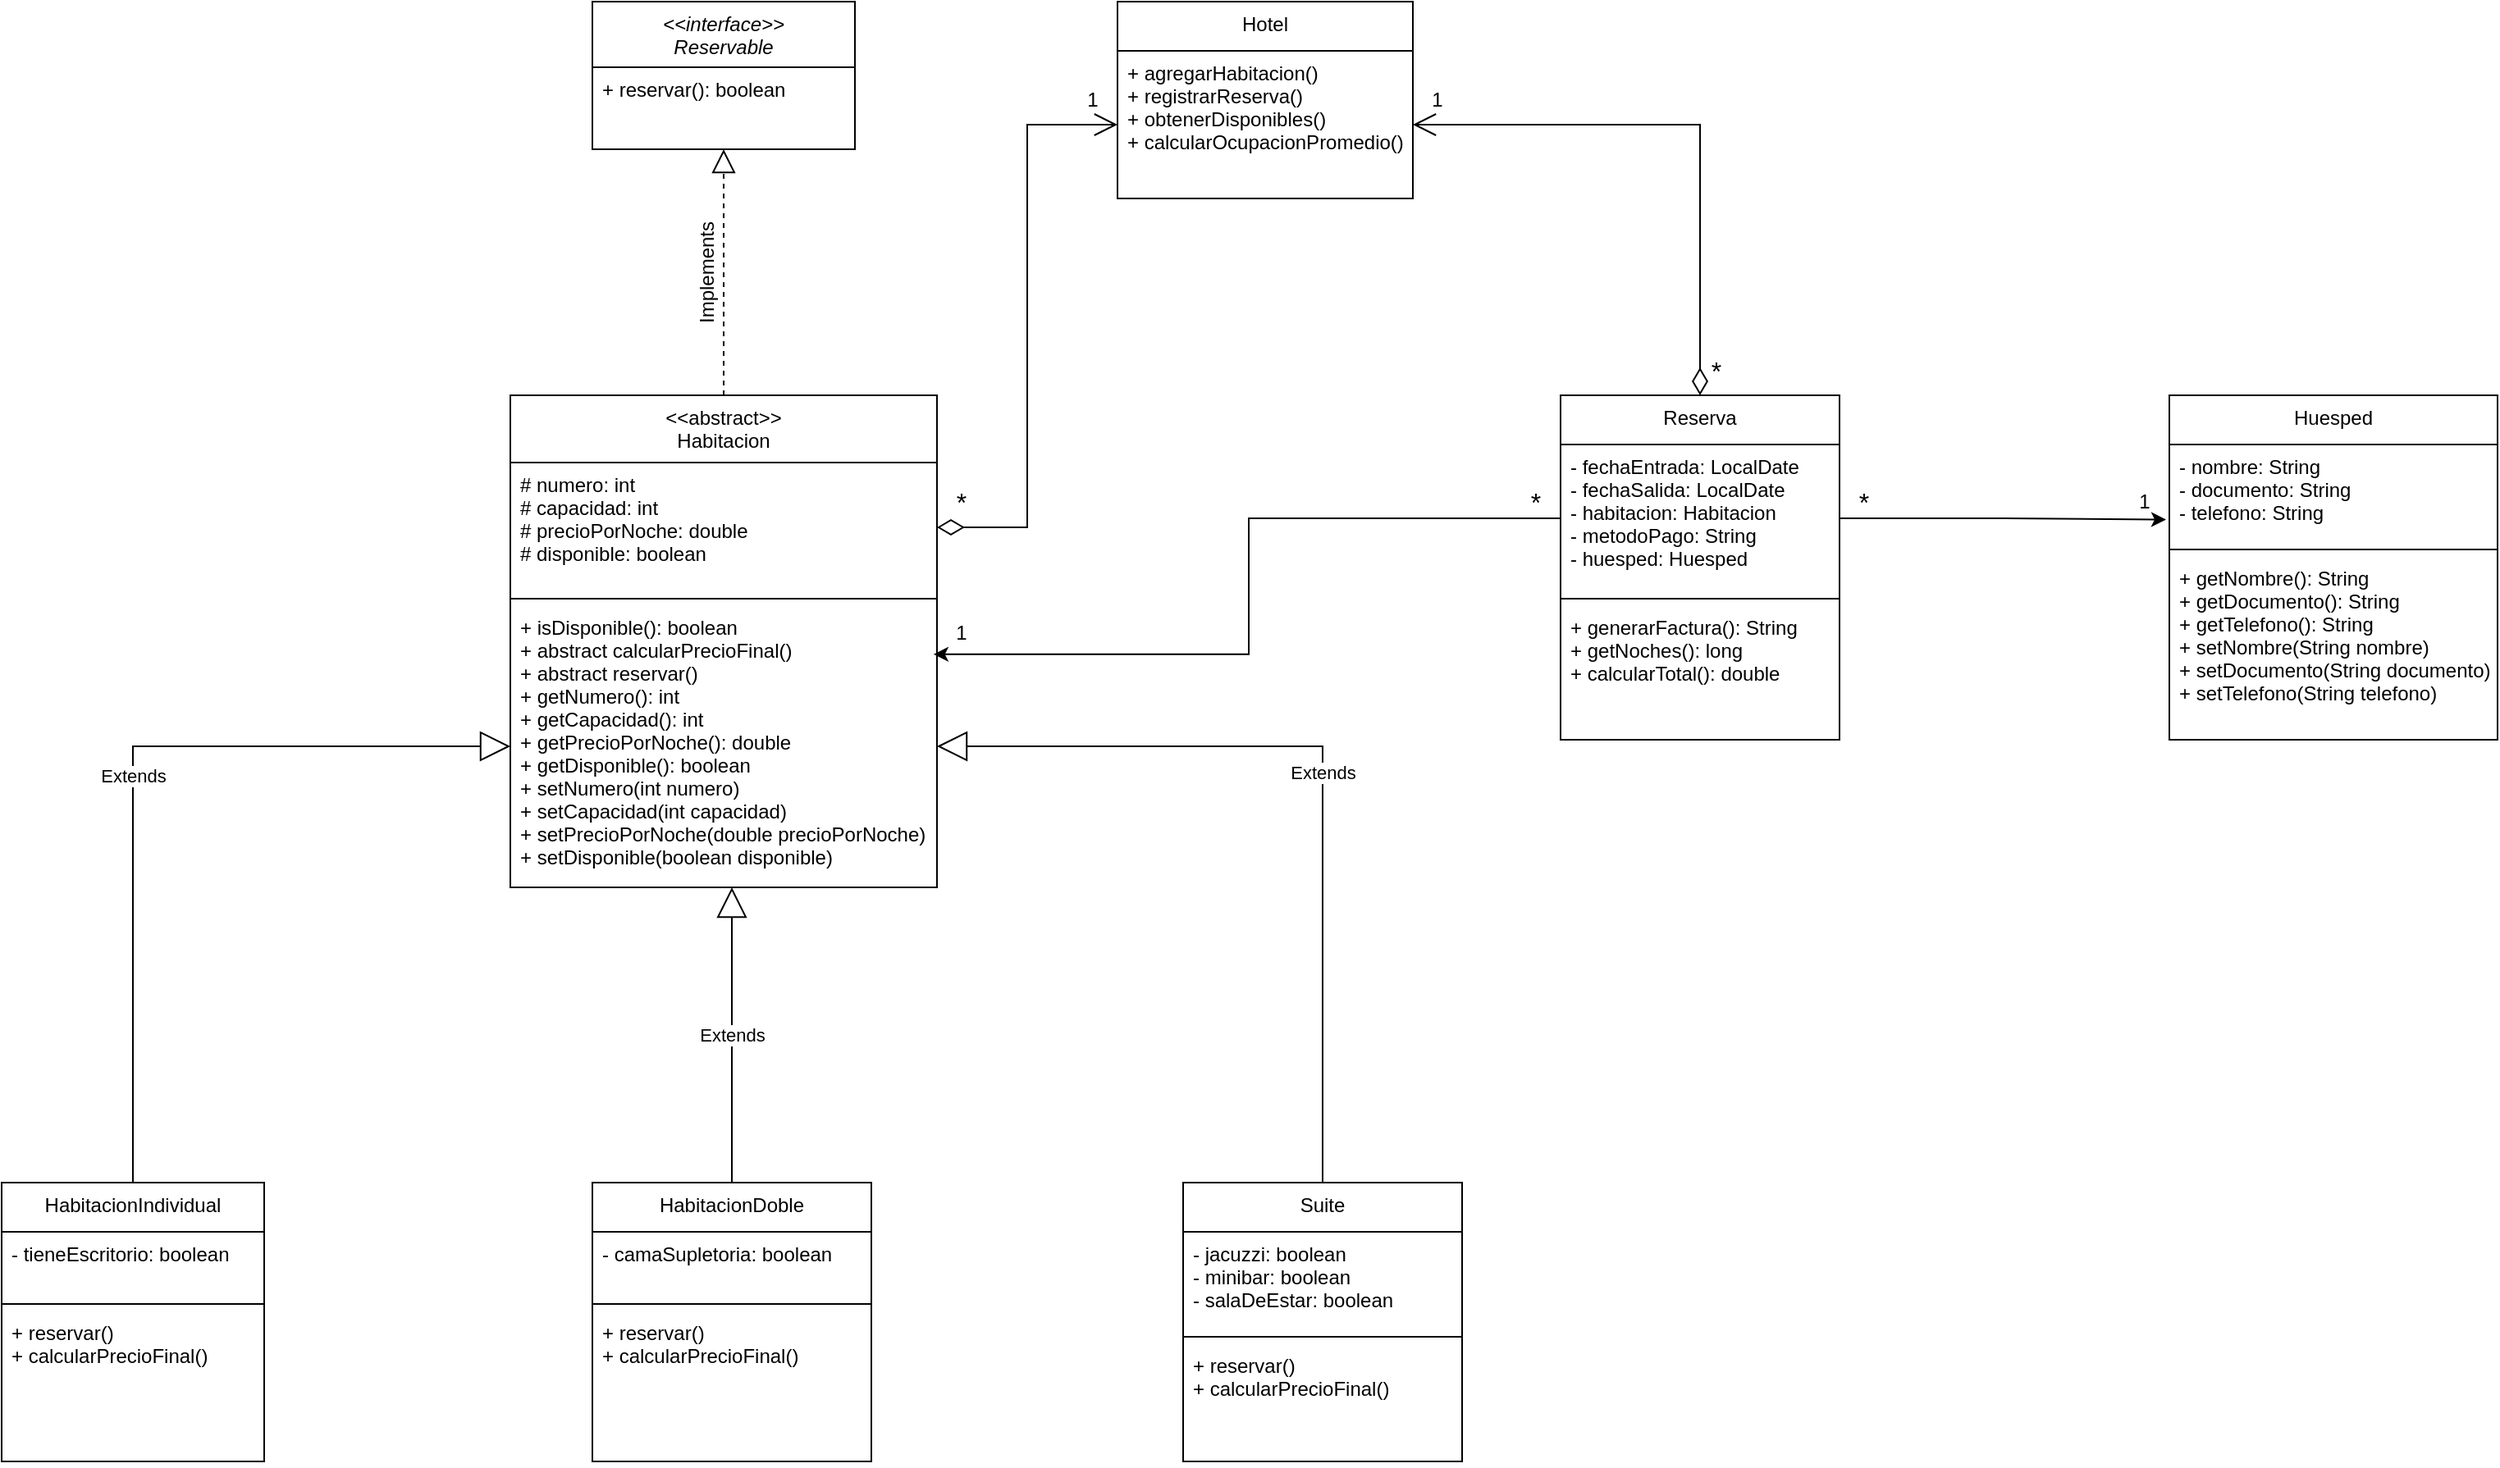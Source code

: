 <mxfile version="26.1.1">
  <diagram id="C5RBs43oDa-KdzZeNtuy" name="Page-1">
    <mxGraphModel dx="2427" dy="749" grid="1" gridSize="10" guides="1" tooltips="1" connect="1" arrows="1" fold="1" page="1" pageScale="1" pageWidth="827" pageHeight="1169" math="0" shadow="0">
      <root>
        <mxCell id="WIyWlLk6GJQsqaUBKTNV-0" />
        <mxCell id="WIyWlLk6GJQsqaUBKTNV-1" parent="WIyWlLk6GJQsqaUBKTNV-0" />
        <mxCell id="zkfFHV4jXpPFQw0GAbJ--0" value="&lt;&lt;interface&gt;&gt;&#xa;Reservable" style="swimlane;fontStyle=2;align=center;verticalAlign=top;childLayout=stackLayout;horizontal=1;startSize=40;horizontalStack=0;resizeParent=1;resizeLast=0;collapsible=1;marginBottom=0;rounded=0;shadow=0;strokeWidth=1;" parent="WIyWlLk6GJQsqaUBKTNV-1" vertex="1">
          <mxGeometry x="280" width="160" height="90" as="geometry">
            <mxRectangle x="230" y="140" width="160" height="26" as="alternateBounds" />
          </mxGeometry>
        </mxCell>
        <mxCell id="zkfFHV4jXpPFQw0GAbJ--1" value="+ reservar(): boolean" style="text;align=left;verticalAlign=top;spacingLeft=4;spacingRight=4;overflow=hidden;rotatable=0;points=[[0,0.5],[1,0.5]];portConstraint=eastwest;" parent="zkfFHV4jXpPFQw0GAbJ--0" vertex="1">
          <mxGeometry y="40" width="160" height="26" as="geometry" />
        </mxCell>
        <mxCell id="zkfFHV4jXpPFQw0GAbJ--17" value="&lt;&lt;abstract&gt;&gt;&#xa;Habitacion" style="swimlane;fontStyle=0;align=center;verticalAlign=top;childLayout=stackLayout;horizontal=1;startSize=41;horizontalStack=0;resizeParent=1;resizeLast=0;collapsible=1;marginBottom=0;rounded=0;shadow=0;strokeWidth=1;" parent="WIyWlLk6GJQsqaUBKTNV-1" vertex="1">
          <mxGeometry x="230" y="240" width="260" height="300" as="geometry">
            <mxRectangle x="550" y="140" width="160" height="26" as="alternateBounds" />
          </mxGeometry>
        </mxCell>
        <mxCell id="zkfFHV4jXpPFQw0GAbJ--18" value="# numero: int               &#xa;# capacidad: int            &#xa;# precioPorNoche: double    &#xa;# disponible: boolean " style="text;align=left;verticalAlign=top;spacingLeft=4;spacingRight=4;overflow=hidden;rotatable=0;points=[[0,0.5],[1,0.5]];portConstraint=eastwest;" parent="zkfFHV4jXpPFQw0GAbJ--17" vertex="1">
          <mxGeometry y="41" width="260" height="79" as="geometry" />
        </mxCell>
        <mxCell id="zkfFHV4jXpPFQw0GAbJ--23" value="" style="line;html=1;strokeWidth=1;align=left;verticalAlign=middle;spacingTop=-1;spacingLeft=3;spacingRight=3;rotatable=0;labelPosition=right;points=[];portConstraint=eastwest;" parent="zkfFHV4jXpPFQw0GAbJ--17" vertex="1">
          <mxGeometry y="120" width="260" height="8" as="geometry" />
        </mxCell>
        <mxCell id="zkfFHV4jXpPFQw0GAbJ--24" value="+ isDisponible(): boolean     &#xa;+ abstract calcularPrecioFinal() &#xa;+ abstract reservar()&#xa;+ getNumero(): int&#xa;+ getCapacidad(): int&#xa;+ getPrecioPorNoche(): double&#xa;+ getDisponible(): boolean&#xa;+ setNumero(int numero)&#xa;+ setCapacidad(int capacidad)&#xa;+ setPrecioPorNoche(double precioPorNoche)&#xa;+ setDisponible(boolean disponible)" style="text;align=left;verticalAlign=top;spacingLeft=4;spacingRight=4;overflow=hidden;rotatable=0;points=[[0,0.5],[1,0.5]];portConstraint=eastwest;" parent="zkfFHV4jXpPFQw0GAbJ--17" vertex="1">
          <mxGeometry y="128" width="260" height="172" as="geometry" />
        </mxCell>
        <mxCell id="PekD0Zb6QO1w4W_OwgPs-0" value="HabitacionIndividual" style="swimlane;fontStyle=0;align=center;verticalAlign=top;childLayout=stackLayout;horizontal=1;startSize=30;horizontalStack=0;resizeParent=1;resizeLast=0;collapsible=1;marginBottom=0;rounded=0;shadow=0;strokeWidth=1;" vertex="1" parent="WIyWlLk6GJQsqaUBKTNV-1">
          <mxGeometry x="-80" y="720" width="160" height="170" as="geometry">
            <mxRectangle x="550" y="140" width="160" height="26" as="alternateBounds" />
          </mxGeometry>
        </mxCell>
        <mxCell id="PekD0Zb6QO1w4W_OwgPs-1" value="- tieneEscritorio: boolean               " style="text;align=left;verticalAlign=top;spacingLeft=4;spacingRight=4;overflow=hidden;rotatable=0;points=[[0,0.5],[1,0.5]];portConstraint=eastwest;" vertex="1" parent="PekD0Zb6QO1w4W_OwgPs-0">
          <mxGeometry y="30" width="160" height="40" as="geometry" />
        </mxCell>
        <mxCell id="PekD0Zb6QO1w4W_OwgPs-2" value="" style="line;html=1;strokeWidth=1;align=left;verticalAlign=middle;spacingTop=-1;spacingLeft=3;spacingRight=3;rotatable=0;labelPosition=right;points=[];portConstraint=eastwest;" vertex="1" parent="PekD0Zb6QO1w4W_OwgPs-0">
          <mxGeometry y="70" width="160" height="8" as="geometry" />
        </mxCell>
        <mxCell id="PekD0Zb6QO1w4W_OwgPs-3" value="+ reservar()&#xa;+ calcularPrecioFinal()" style="text;align=left;verticalAlign=top;spacingLeft=4;spacingRight=4;overflow=hidden;rotatable=0;points=[[0,0.5],[1,0.5]];portConstraint=eastwest;" vertex="1" parent="PekD0Zb6QO1w4W_OwgPs-0">
          <mxGeometry y="78" width="160" height="92" as="geometry" />
        </mxCell>
        <mxCell id="PekD0Zb6QO1w4W_OwgPs-4" value="HabitacionDoble" style="swimlane;fontStyle=0;align=center;verticalAlign=top;childLayout=stackLayout;horizontal=1;startSize=30;horizontalStack=0;resizeParent=1;resizeLast=0;collapsible=1;marginBottom=0;rounded=0;shadow=0;strokeWidth=1;" vertex="1" parent="WIyWlLk6GJQsqaUBKTNV-1">
          <mxGeometry x="280" y="720" width="170" height="170" as="geometry">
            <mxRectangle x="550" y="140" width="160" height="26" as="alternateBounds" />
          </mxGeometry>
        </mxCell>
        <mxCell id="PekD0Zb6QO1w4W_OwgPs-5" value="- camaSupletoria: boolean               " style="text;align=left;verticalAlign=top;spacingLeft=4;spacingRight=4;overflow=hidden;rotatable=0;points=[[0,0.5],[1,0.5]];portConstraint=eastwest;" vertex="1" parent="PekD0Zb6QO1w4W_OwgPs-4">
          <mxGeometry y="30" width="170" height="40" as="geometry" />
        </mxCell>
        <mxCell id="PekD0Zb6QO1w4W_OwgPs-6" value="" style="line;html=1;strokeWidth=1;align=left;verticalAlign=middle;spacingTop=-1;spacingLeft=3;spacingRight=3;rotatable=0;labelPosition=right;points=[];portConstraint=eastwest;" vertex="1" parent="PekD0Zb6QO1w4W_OwgPs-4">
          <mxGeometry y="70" width="170" height="8" as="geometry" />
        </mxCell>
        <mxCell id="PekD0Zb6QO1w4W_OwgPs-7" value="+ reservar()&#xa;+ calcularPrecioFinal()" style="text;align=left;verticalAlign=top;spacingLeft=4;spacingRight=4;overflow=hidden;rotatable=0;points=[[0,0.5],[1,0.5]];portConstraint=eastwest;" vertex="1" parent="PekD0Zb6QO1w4W_OwgPs-4">
          <mxGeometry y="78" width="170" height="62" as="geometry" />
        </mxCell>
        <mxCell id="PekD0Zb6QO1w4W_OwgPs-8" value="Suite" style="swimlane;fontStyle=0;align=center;verticalAlign=top;childLayout=stackLayout;horizontal=1;startSize=30;horizontalStack=0;resizeParent=1;resizeLast=0;collapsible=1;marginBottom=0;rounded=0;shadow=0;strokeWidth=1;" vertex="1" parent="WIyWlLk6GJQsqaUBKTNV-1">
          <mxGeometry x="640" y="720" width="170" height="170" as="geometry">
            <mxRectangle x="550" y="140" width="160" height="26" as="alternateBounds" />
          </mxGeometry>
        </mxCell>
        <mxCell id="PekD0Zb6QO1w4W_OwgPs-9" value="- jacuzzi: boolean               &#xa;- minibar: boolean           &#xa;- salaDeEstar: boolean    " style="text;align=left;verticalAlign=top;spacingLeft=4;spacingRight=4;overflow=hidden;rotatable=0;points=[[0,0.5],[1,0.5]];portConstraint=eastwest;" vertex="1" parent="PekD0Zb6QO1w4W_OwgPs-8">
          <mxGeometry y="30" width="170" height="60" as="geometry" />
        </mxCell>
        <mxCell id="PekD0Zb6QO1w4W_OwgPs-10" value="" style="line;html=1;strokeWidth=1;align=left;verticalAlign=middle;spacingTop=-1;spacingLeft=3;spacingRight=3;rotatable=0;labelPosition=right;points=[];portConstraint=eastwest;" vertex="1" parent="PekD0Zb6QO1w4W_OwgPs-8">
          <mxGeometry y="90" width="170" height="8" as="geometry" />
        </mxCell>
        <mxCell id="PekD0Zb6QO1w4W_OwgPs-11" value="+ reservar()&#xa;+ calcularPrecioFinal()" style="text;align=left;verticalAlign=top;spacingLeft=4;spacingRight=4;overflow=hidden;rotatable=0;points=[[0,0.5],[1,0.5]];portConstraint=eastwest;" vertex="1" parent="PekD0Zb6QO1w4W_OwgPs-8">
          <mxGeometry y="98" width="170" height="72" as="geometry" />
        </mxCell>
        <mxCell id="PekD0Zb6QO1w4W_OwgPs-12" value="Huesped" style="swimlane;fontStyle=0;align=center;verticalAlign=top;childLayout=stackLayout;horizontal=1;startSize=30;horizontalStack=0;resizeParent=1;resizeLast=0;collapsible=1;marginBottom=0;rounded=0;shadow=0;strokeWidth=1;" vertex="1" parent="WIyWlLk6GJQsqaUBKTNV-1">
          <mxGeometry x="1241" y="240" width="200" height="210" as="geometry">
            <mxRectangle x="550" y="140" width="160" height="26" as="alternateBounds" />
          </mxGeometry>
        </mxCell>
        <mxCell id="PekD0Zb6QO1w4W_OwgPs-13" value="- nombre: String&#xa;- documento: String&#xa;- telefono: String" style="text;align=left;verticalAlign=top;spacingLeft=4;spacingRight=4;overflow=hidden;rotatable=0;points=[[0,0.5],[1,0.5]];portConstraint=eastwest;" vertex="1" parent="PekD0Zb6QO1w4W_OwgPs-12">
          <mxGeometry y="30" width="200" height="60" as="geometry" />
        </mxCell>
        <mxCell id="PekD0Zb6QO1w4W_OwgPs-14" value="" style="line;html=1;strokeWidth=1;align=left;verticalAlign=middle;spacingTop=-1;spacingLeft=3;spacingRight=3;rotatable=0;labelPosition=right;points=[];portConstraint=eastwest;" vertex="1" parent="PekD0Zb6QO1w4W_OwgPs-12">
          <mxGeometry y="90" width="200" height="8" as="geometry" />
        </mxCell>
        <mxCell id="PekD0Zb6QO1w4W_OwgPs-15" value="+ getNombre(): String&#xa;+ getDocumento(): String&#xa;+ getTelefono(): String&#xa;+ setNombre(String nombre)&#xa;+ setDocumento(String documento)&#xa;+ setTelefono(String telefono)" style="text;align=left;verticalAlign=top;spacingLeft=4;spacingRight=4;overflow=hidden;rotatable=0;points=[[0,0.5],[1,0.5]];portConstraint=eastwest;" vertex="1" parent="PekD0Zb6QO1w4W_OwgPs-12">
          <mxGeometry y="98" width="200" height="102" as="geometry" />
        </mxCell>
        <mxCell id="PekD0Zb6QO1w4W_OwgPs-16" value="Reserva" style="swimlane;fontStyle=0;align=center;verticalAlign=top;childLayout=stackLayout;horizontal=1;startSize=30;horizontalStack=0;resizeParent=1;resizeLast=0;collapsible=1;marginBottom=0;rounded=0;shadow=0;strokeWidth=1;" vertex="1" parent="WIyWlLk6GJQsqaUBKTNV-1">
          <mxGeometry x="870" y="240" width="170" height="210" as="geometry">
            <mxRectangle x="550" y="140" width="160" height="26" as="alternateBounds" />
          </mxGeometry>
        </mxCell>
        <mxCell id="PekD0Zb6QO1w4W_OwgPs-17" value="- fechaEntrada: LocalDate&#xa;- fechaSalida: LocalDate&#xa;- habitacion: Habitacion&#xa;- metodoPago: String&#xa;- huesped: Huesped&#xa;" style="text;align=left;verticalAlign=top;spacingLeft=4;spacingRight=4;overflow=hidden;rotatable=0;points=[[0,0.5],[1,0.5]];portConstraint=eastwest;" vertex="1" parent="PekD0Zb6QO1w4W_OwgPs-16">
          <mxGeometry y="30" width="170" height="90" as="geometry" />
        </mxCell>
        <mxCell id="PekD0Zb6QO1w4W_OwgPs-18" value="" style="line;html=1;strokeWidth=1;align=left;verticalAlign=middle;spacingTop=-1;spacingLeft=3;spacingRight=3;rotatable=0;labelPosition=right;points=[];portConstraint=eastwest;" vertex="1" parent="PekD0Zb6QO1w4W_OwgPs-16">
          <mxGeometry y="120" width="170" height="8" as="geometry" />
        </mxCell>
        <mxCell id="PekD0Zb6QO1w4W_OwgPs-19" value="+ generarFactura(): String&#xa;+ getNoches(): long&#xa;+ calcularTotal(): double" style="text;align=left;verticalAlign=top;spacingLeft=4;spacingRight=4;overflow=hidden;rotatable=0;points=[[0,0.5],[1,0.5]];portConstraint=eastwest;" vertex="1" parent="PekD0Zb6QO1w4W_OwgPs-16">
          <mxGeometry y="128" width="170" height="62" as="geometry" />
        </mxCell>
        <mxCell id="PekD0Zb6QO1w4W_OwgPs-20" value="Hotel" style="swimlane;fontStyle=0;align=center;verticalAlign=top;childLayout=stackLayout;horizontal=1;startSize=30;horizontalStack=0;resizeParent=1;resizeLast=0;collapsible=1;marginBottom=0;rounded=0;shadow=0;strokeWidth=1;" vertex="1" parent="WIyWlLk6GJQsqaUBKTNV-1">
          <mxGeometry x="600" width="180" height="120" as="geometry">
            <mxRectangle x="550" y="140" width="160" height="26" as="alternateBounds" />
          </mxGeometry>
        </mxCell>
        <mxCell id="PekD0Zb6QO1w4W_OwgPs-21" value="+ agregarHabitacion()     &#xa;+ registrarReserva()      &#xa;+ obtenerDisponibles()    &#xa;+ calcularOcupacionPromedio()" style="text;align=left;verticalAlign=top;spacingLeft=4;spacingRight=4;overflow=hidden;rotatable=0;points=[[0,0.5],[1,0.5]];portConstraint=eastwest;" vertex="1" parent="PekD0Zb6QO1w4W_OwgPs-20">
          <mxGeometry y="30" width="180" height="90" as="geometry" />
        </mxCell>
        <mxCell id="PekD0Zb6QO1w4W_OwgPs-24" value="" style="endArrow=block;dashed=1;endFill=0;endSize=12;html=1;rounded=0;entryX=0.5;entryY=1;entryDx=0;entryDy=0;exitX=0.5;exitY=0;exitDx=0;exitDy=0;" edge="1" parent="WIyWlLk6GJQsqaUBKTNV-1" source="zkfFHV4jXpPFQw0GAbJ--17" target="zkfFHV4jXpPFQw0GAbJ--0">
          <mxGeometry width="160" relative="1" as="geometry">
            <mxPoint x="270" y="230" as="sourcePoint" />
            <mxPoint x="430" y="230" as="targetPoint" />
          </mxGeometry>
        </mxCell>
        <mxCell id="PekD0Zb6QO1w4W_OwgPs-25" value="Implements" style="text;html=1;align=center;verticalAlign=middle;whiteSpace=wrap;rounded=0;rotation=-90;" vertex="1" parent="WIyWlLk6GJQsqaUBKTNV-1">
          <mxGeometry x="320" y="150" width="60" height="30" as="geometry" />
        </mxCell>
        <mxCell id="PekD0Zb6QO1w4W_OwgPs-26" value="Extends" style="endArrow=block;endSize=16;endFill=0;html=1;rounded=0;exitX=0.5;exitY=0;exitDx=0;exitDy=0;entryX=0;entryY=0.5;entryDx=0;entryDy=0;" edge="1" parent="WIyWlLk6GJQsqaUBKTNV-1" source="PekD0Zb6QO1w4W_OwgPs-0" target="zkfFHV4jXpPFQw0GAbJ--24">
          <mxGeometry width="160" relative="1" as="geometry">
            <mxPoint x="270" y="690" as="sourcePoint" />
            <mxPoint x="170" y="470" as="targetPoint" />
            <Array as="points">
              <mxPoint y="454" />
            </Array>
          </mxGeometry>
        </mxCell>
        <mxCell id="PekD0Zb6QO1w4W_OwgPs-27" value="Extends" style="endArrow=block;endSize=16;endFill=0;html=1;rounded=0;exitX=0.5;exitY=0;exitDx=0;exitDy=0;" edge="1" parent="WIyWlLk6GJQsqaUBKTNV-1" source="PekD0Zb6QO1w4W_OwgPs-4">
          <mxGeometry width="160" relative="1" as="geometry">
            <mxPoint x="270" y="570" as="sourcePoint" />
            <mxPoint x="365" y="540" as="targetPoint" />
          </mxGeometry>
        </mxCell>
        <mxCell id="PekD0Zb6QO1w4W_OwgPs-28" value="Extends" style="endArrow=block;endSize=16;endFill=0;html=1;rounded=0;entryX=1;entryY=0.5;entryDx=0;entryDy=0;exitX=0.5;exitY=0;exitDx=0;exitDy=0;" edge="1" parent="WIyWlLk6GJQsqaUBKTNV-1" source="PekD0Zb6QO1w4W_OwgPs-8" target="zkfFHV4jXpPFQw0GAbJ--24">
          <mxGeometry width="160" relative="1" as="geometry">
            <mxPoint x="720" y="710" as="sourcePoint" />
            <mxPoint x="580" y="540" as="targetPoint" />
            <Array as="points">
              <mxPoint x="725" y="454" />
            </Array>
          </mxGeometry>
        </mxCell>
        <mxCell id="PekD0Zb6QO1w4W_OwgPs-29" value="" style="endArrow=open;html=1;endSize=12;startArrow=diamondThin;startSize=14;startFill=0;edgeStyle=orthogonalEdgeStyle;align=left;verticalAlign=bottom;rounded=0;entryX=1;entryY=0.5;entryDx=0;entryDy=0;exitX=0.5;exitY=0;exitDx=0;exitDy=0;" edge="1" parent="WIyWlLk6GJQsqaUBKTNV-1" source="PekD0Zb6QO1w4W_OwgPs-16" target="PekD0Zb6QO1w4W_OwgPs-21">
          <mxGeometry x="-1" y="3" relative="1" as="geometry">
            <mxPoint x="920" y="200" as="sourcePoint" />
            <mxPoint x="920" y="50" as="targetPoint" />
          </mxGeometry>
        </mxCell>
        <mxCell id="PekD0Zb6QO1w4W_OwgPs-30" value="1" style="text;html=1;align=center;verticalAlign=middle;whiteSpace=wrap;rounded=0;rotation=0;" vertex="1" parent="WIyWlLk6GJQsqaUBKTNV-1">
          <mxGeometry x="780" y="45" width="30" height="30" as="geometry" />
        </mxCell>
        <mxCell id="PekD0Zb6QO1w4W_OwgPs-31" value="&lt;font size=&quot;3&quot;&gt;*&lt;/font&gt;" style="text;html=1;align=center;verticalAlign=middle;whiteSpace=wrap;rounded=0;rotation=0;" vertex="1" parent="WIyWlLk6GJQsqaUBKTNV-1">
          <mxGeometry x="950" y="210" width="30" height="30" as="geometry" />
        </mxCell>
        <mxCell id="PekD0Zb6QO1w4W_OwgPs-32" value="" style="endArrow=open;html=1;endSize=12;startArrow=diamondThin;startSize=14;startFill=0;edgeStyle=orthogonalEdgeStyle;align=left;verticalAlign=bottom;rounded=0;entryX=0;entryY=0.5;entryDx=0;entryDy=0;exitX=1;exitY=0.5;exitDx=0;exitDy=0;" edge="1" parent="WIyWlLk6GJQsqaUBKTNV-1" source="zkfFHV4jXpPFQw0GAbJ--18" target="PekD0Zb6QO1w4W_OwgPs-21">
          <mxGeometry x="-1" y="3" relative="1" as="geometry">
            <mxPoint x="480" y="180" as="sourcePoint" />
            <mxPoint x="640" y="180" as="targetPoint" />
          </mxGeometry>
        </mxCell>
        <mxCell id="PekD0Zb6QO1w4W_OwgPs-33" value="&lt;font size=&quot;3&quot;&gt;*&lt;/font&gt;" style="text;html=1;align=center;verticalAlign=middle;whiteSpace=wrap;rounded=0;rotation=0;" vertex="1" parent="WIyWlLk6GJQsqaUBKTNV-1">
          <mxGeometry x="490" y="290" width="30" height="30" as="geometry" />
        </mxCell>
        <mxCell id="PekD0Zb6QO1w4W_OwgPs-35" value="1" style="text;html=1;align=center;verticalAlign=middle;whiteSpace=wrap;rounded=0;rotation=0;" vertex="1" parent="WIyWlLk6GJQsqaUBKTNV-1">
          <mxGeometry x="570" y="45" width="30" height="30" as="geometry" />
        </mxCell>
        <mxCell id="PekD0Zb6QO1w4W_OwgPs-36" style="edgeStyle=orthogonalEdgeStyle;rounded=0;orthogonalLoop=1;jettySize=auto;html=1;exitX=1;exitY=0.5;exitDx=0;exitDy=0;entryX=-0.01;entryY=0.763;entryDx=0;entryDy=0;entryPerimeter=0;" edge="1" parent="WIyWlLk6GJQsqaUBKTNV-1" source="PekD0Zb6QO1w4W_OwgPs-17" target="PekD0Zb6QO1w4W_OwgPs-13">
          <mxGeometry relative="1" as="geometry" />
        </mxCell>
        <mxCell id="PekD0Zb6QO1w4W_OwgPs-37" style="edgeStyle=orthogonalEdgeStyle;rounded=0;orthogonalLoop=1;jettySize=auto;html=1;exitX=0;exitY=0.5;exitDx=0;exitDy=0;entryX=0.992;entryY=0.174;entryDx=0;entryDy=0;entryPerimeter=0;" edge="1" parent="WIyWlLk6GJQsqaUBKTNV-1" source="PekD0Zb6QO1w4W_OwgPs-17" target="zkfFHV4jXpPFQw0GAbJ--24">
          <mxGeometry relative="1" as="geometry" />
        </mxCell>
        <mxCell id="PekD0Zb6QO1w4W_OwgPs-38" value="1" style="text;html=1;align=center;verticalAlign=middle;whiteSpace=wrap;rounded=0;rotation=0;" vertex="1" parent="WIyWlLk6GJQsqaUBKTNV-1">
          <mxGeometry x="1211" y="290" width="30" height="30" as="geometry" />
        </mxCell>
        <mxCell id="PekD0Zb6QO1w4W_OwgPs-41" value="&lt;font size=&quot;3&quot;&gt;*&lt;/font&gt;" style="text;html=1;align=center;verticalAlign=middle;whiteSpace=wrap;rounded=0;rotation=0;" vertex="1" parent="WIyWlLk6GJQsqaUBKTNV-1">
          <mxGeometry x="1040" y="290" width="30" height="30" as="geometry" />
        </mxCell>
        <mxCell id="PekD0Zb6QO1w4W_OwgPs-42" value="1" style="text;html=1;align=center;verticalAlign=middle;whiteSpace=wrap;rounded=0;rotation=0;" vertex="1" parent="WIyWlLk6GJQsqaUBKTNV-1">
          <mxGeometry x="490" y="370" width="30" height="30" as="geometry" />
        </mxCell>
        <mxCell id="PekD0Zb6QO1w4W_OwgPs-43" value="&lt;font size=&quot;3&quot;&gt;*&lt;/font&gt;" style="text;html=1;align=center;verticalAlign=middle;whiteSpace=wrap;rounded=0;rotation=0;" vertex="1" parent="WIyWlLk6GJQsqaUBKTNV-1">
          <mxGeometry x="840" y="290" width="30" height="30" as="geometry" />
        </mxCell>
      </root>
    </mxGraphModel>
  </diagram>
</mxfile>
